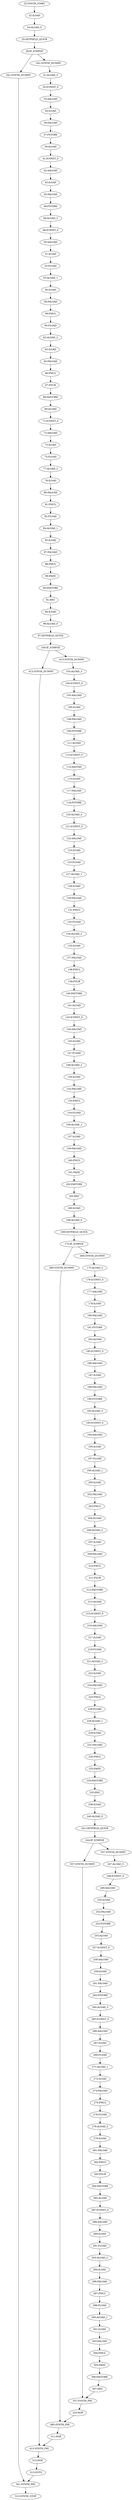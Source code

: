 digraph{
"22:SYNTH_START" -> "22:ILOAD";
"22:ILOAD" -> "24:ALOAD_0";
"24:ALOAD_0" -> "25:GETFIELD_QUICK";
"25:GETFIELD_QUICK" -> "28:IF_ICMPGE";
"28:IF_ICMPGE" -> "341:SYNTH_DUMMY";
"28:IF_ICMPGE" -> "-341:SYNTH_DUMMY";
"341:SYNTH_DUMMY" -> "341:SYNTH_PHI";
"-341:SYNTH_DUMMY" -> "31:ALOAD_3";
"31:ALOAD_3" -> "32:ICONST_0";
"32:ICONST_0" -> "33:AALOAD";
"33:AALOAD" -> "34:ILOAD";
"34:ILOAD" -> "36:FALOAD";
"36:FALOAD" -> "37:FSTORE";
"37:FSTORE" -> "39:ALOAD";
"39:ALOAD" -> "41:ICONST_0";
"41:ICONST_0" -> "42:AALOAD";
"42:AALOAD" -> "43:ILOAD";
"43:ILOAD" -> "45:FALOAD";
"45:FALOAD" -> "46:FSTORE";
"46:FSTORE" -> "48:ALOAD_3";
"48:ALOAD_3" -> "49:ICONST_0";
"49:ICONST_0" -> "50:AALOAD";
"50:AALOAD" -> "51:ILOAD";
"51:ILOAD" -> "53:FLOAD";
"53:FLOAD" -> "55:ALOAD_1";
"55:ALOAD_1" -> "56:ILOAD";
"56:ILOAD" -> "58:FALOAD";
"58:FALOAD" -> "59:FMUL";
"59:FMUL" -> "60:FLOAD";
"60:FLOAD" -> "62:ALOAD_2";
"62:ALOAD_2" -> "63:ILOAD";
"63:ILOAD" -> "65:FALOAD";
"65:FALOAD" -> "66:FMUL";
"66:FMUL" -> "67:FSUB";
"67:FSUB" -> "68:FASTORE";
"68:FASTORE" -> "69:ALOAD";
"69:ALOAD" -> "71:ICONST_0";
"71:ICONST_0" -> "72:AALOAD";
"72:AALOAD" -> "73:ILOAD";
"73:ILOAD" -> "75:FLOAD";
"75:FLOAD" -> "77:ALOAD_2";
"77:ALOAD_2" -> "78:ILOAD";
"78:ILOAD" -> "80:FALOAD";
"80:FALOAD" -> "81:FMUL";
"81:FMUL" -> "82:FLOAD";
"82:FLOAD" -> "84:ALOAD_1";
"84:ALOAD_1" -> "85:ILOAD";
"85:ILOAD" -> "87:FALOAD";
"87:FALOAD" -> "88:FMUL";
"88:FMUL" -> "89:FADD";
"89:FADD" -> "90:FASTORE";
"90:FASTORE" -> "91:IINC";
"91:IINC" -> "94:ILOAD";
"94:ILOAD" -> "96:ALOAD_0";
"96:ALOAD_0" -> "97:GETFIELD_QUICK";
"97:GETFIELD_QUICK" -> "100:IF_ICMPGE";
"100:IF_ICMPGE" -> "413:SYNTH_DUMMY";
"100:IF_ICMPGE" -> "-413:SYNTH_DUMMY";
"413:SYNTH_DUMMY" -> "413:SYNTH_PHI";
"-413:SYNTH_DUMMY" -> "103:ALOAD_3";
"103:ALOAD_3" -> "104:ICONST_0";
"312:NOP" -> "313:GOTO";
"313:GOTO" -> "341:SYNTH_PHI";
"104:ICONST_0" -> "105:AALOAD";
"105:AALOAD" -> "106:ILOAD";
"106:ILOAD" -> "108:FALOAD";
"108:FALOAD" -> "109:FSTORE";
"109:FSTORE" -> "111:ALOAD";
"111:ALOAD" -> "113:ICONST_0";
"113:ICONST_0" -> "114:AALOAD";
"114:AALOAD" -> "115:ILOAD";
"115:ILOAD" -> "117:FALOAD";
"117:FALOAD" -> "118:FSTORE";
"118:FSTORE" -> "120:ALOAD_3";
"120:ALOAD_3" -> "121:ICONST_0";
"121:ICONST_0" -> "122:AALOAD";
"122:AALOAD" -> "123:ILOAD";
"123:ILOAD" -> "125:FLOAD";
"125:FLOAD" -> "127:ALOAD_1";
"127:ALOAD_1" -> "128:ILOAD";
"128:ILOAD" -> "130:FALOAD";
"130:FALOAD" -> "131:FMUL";
"131:FMUL" -> "132:FLOAD";
"132:FLOAD" -> "134:ALOAD_2";
"134:ALOAD_2" -> "135:ILOAD";
"135:ILOAD" -> "137:FALOAD";
"137:FALOAD" -> "138:FMUL";
"138:FMUL" -> "139:FSUB";
"139:FSUB" -> "140:FASTORE";
"140:FASTORE" -> "141:ALOAD";
"141:ALOAD" -> "143:ICONST_0";
"143:ICONST_0" -> "144:AALOAD";
"144:AALOAD" -> "145:ILOAD";
"145:ILOAD" -> "147:FLOAD";
"147:FLOAD" -> "149:ALOAD_2";
"149:ALOAD_2" -> "150:ILOAD";
"150:ILOAD" -> "152:FALOAD";
"152:FALOAD" -> "153:FMUL";
"153:FMUL" -> "154:FLOAD";
"154:FLOAD" -> "156:ALOAD_1";
"156:ALOAD_1" -> "157:ILOAD";
"157:ILOAD" -> "159:FALOAD";
"159:FALOAD" -> "160:FMUL";
"160:FMUL" -> "161:FADD";
"161:FADD" -> "162:FASTORE";
"162:FASTORE" -> "163:IINC";
"163:IINC" -> "166:ILOAD";
"166:ILOAD" -> "168:ALOAD_0";
"168:ALOAD_0" -> "169:GETFIELD_QUICK";
"169:GETFIELD_QUICK" -> "172:IF_ICMPGE";
"172:IF_ICMPGE" -> "485:SYNTH_DUMMY";
"172:IF_ICMPGE" -> "-485:SYNTH_DUMMY";
"485:SYNTH_DUMMY" -> "485:SYNTH_PHI";
"-485:SYNTH_DUMMY" -> "175:ALOAD_3";
"175:ALOAD_3" -> "176:ICONST_0";
"311:NOP" -> "413:SYNTH_PHI";
"176:ICONST_0" -> "177:AALOAD";
"177:AALOAD" -> "178:ILOAD";
"178:ILOAD" -> "180:FALOAD";
"180:FALOAD" -> "181:FSTORE";
"181:FSTORE" -> "183:ALOAD";
"183:ALOAD" -> "185:ICONST_0";
"185:ICONST_0" -> "186:AALOAD";
"186:AALOAD" -> "187:ILOAD";
"187:ILOAD" -> "189:FALOAD";
"189:FALOAD" -> "190:FSTORE";
"190:FSTORE" -> "192:ALOAD_3";
"192:ALOAD_3" -> "193:ICONST_0";
"193:ICONST_0" -> "194:AALOAD";
"194:AALOAD" -> "195:ILOAD";
"195:ILOAD" -> "197:FLOAD";
"197:FLOAD" -> "199:ALOAD_1";
"199:ALOAD_1" -> "200:ILOAD";
"200:ILOAD" -> "202:FALOAD";
"202:FALOAD" -> "203:FMUL";
"203:FMUL" -> "204:FLOAD";
"204:FLOAD" -> "206:ALOAD_2";
"206:ALOAD_2" -> "207:ILOAD";
"207:ILOAD" -> "209:FALOAD";
"209:FALOAD" -> "210:FMUL";
"210:FMUL" -> "211:FSUB";
"211:FSUB" -> "212:FASTORE";
"212:FASTORE" -> "213:ALOAD";
"213:ALOAD" -> "215:ICONST_0";
"215:ICONST_0" -> "216:AALOAD";
"216:AALOAD" -> "217:ILOAD";
"217:ILOAD" -> "219:FLOAD";
"219:FLOAD" -> "221:ALOAD_2";
"221:ALOAD_2" -> "222:ILOAD";
"222:ILOAD" -> "224:FALOAD";
"224:FALOAD" -> "225:FMUL";
"225:FMUL" -> "226:FLOAD";
"226:FLOAD" -> "228:ALOAD_1";
"228:ALOAD_1" -> "229:ILOAD";
"229:ILOAD" -> "231:FALOAD";
"231:FALOAD" -> "232:FMUL";
"232:FMUL" -> "233:FADD";
"233:FADD" -> "234:FASTORE";
"234:FASTORE" -> "235:IINC";
"235:IINC" -> "238:ILOAD";
"238:ILOAD" -> "240:ALOAD_0";
"240:ALOAD_0" -> "241:GETFIELD_QUICK";
"241:GETFIELD_QUICK" -> "244:IF_ICMPGE";
"244:IF_ICMPGE" -> "557:SYNTH_DUMMY";
"244:IF_ICMPGE" -> "-557:SYNTH_DUMMY";
"557:SYNTH_DUMMY" -> "557:SYNTH_PHI";
"-557:SYNTH_DUMMY" -> "247:ALOAD_3";
"247:ALOAD_3" -> "248:ICONST_0";
"310:NOP" -> "485:SYNTH_PHI";
"248:ICONST_0" -> "249:AALOAD";
"249:AALOAD" -> "250:ILOAD";
"250:ILOAD" -> "252:FALOAD";
"252:FALOAD" -> "253:FSTORE";
"253:FSTORE" -> "255:ALOAD";
"255:ALOAD" -> "257:ICONST_0";
"257:ICONST_0" -> "258:AALOAD";
"258:AALOAD" -> "259:ILOAD";
"259:ILOAD" -> "261:FALOAD";
"261:FALOAD" -> "262:FSTORE";
"262:FSTORE" -> "264:ALOAD_3";
"264:ALOAD_3" -> "265:ICONST_0";
"265:ICONST_0" -> "266:AALOAD";
"266:AALOAD" -> "267:ILOAD";
"267:ILOAD" -> "269:FLOAD";
"269:FLOAD" -> "271:ALOAD_1";
"271:ALOAD_1" -> "272:ILOAD";
"272:ILOAD" -> "274:FALOAD";
"274:FALOAD" -> "275:FMUL";
"275:FMUL" -> "276:FLOAD";
"276:FLOAD" -> "278:ALOAD_2";
"278:ALOAD_2" -> "279:ILOAD";
"279:ILOAD" -> "281:FALOAD";
"281:FALOAD" -> "282:FMUL";
"282:FMUL" -> "283:FSUB";
"283:FSUB" -> "284:FASTORE";
"284:FASTORE" -> "285:ALOAD";
"285:ALOAD" -> "287:ICONST_0";
"287:ICONST_0" -> "288:AALOAD";
"288:AALOAD" -> "289:ILOAD";
"289:ILOAD" -> "291:FLOAD";
"291:FLOAD" -> "293:ALOAD_2";
"293:ALOAD_2" -> "294:ILOAD";
"294:ILOAD" -> "296:FALOAD";
"296:FALOAD" -> "297:FMUL";
"297:FMUL" -> "298:FLOAD";
"298:FLOAD" -> "300:ALOAD_1";
"300:ALOAD_1" -> "301:ILOAD";
"301:ILOAD" -> "303:FALOAD";
"303:FALOAD" -> "304:FMUL";
"304:FMUL" -> "305:FADD";
"305:FADD" -> "306:FASTORE";
"306:FASTORE" -> "307:IINC";
"307:IINC" -> "557:SYNTH_PHI";
"557:SYNTH_PHI" -> "310:NOP";
"485:SYNTH_PHI" -> "311:NOP";
"413:SYNTH_PHI" -> "312:NOP";
"341:SYNTH_PHI" -> "313:SYNTH_STOP";
}
